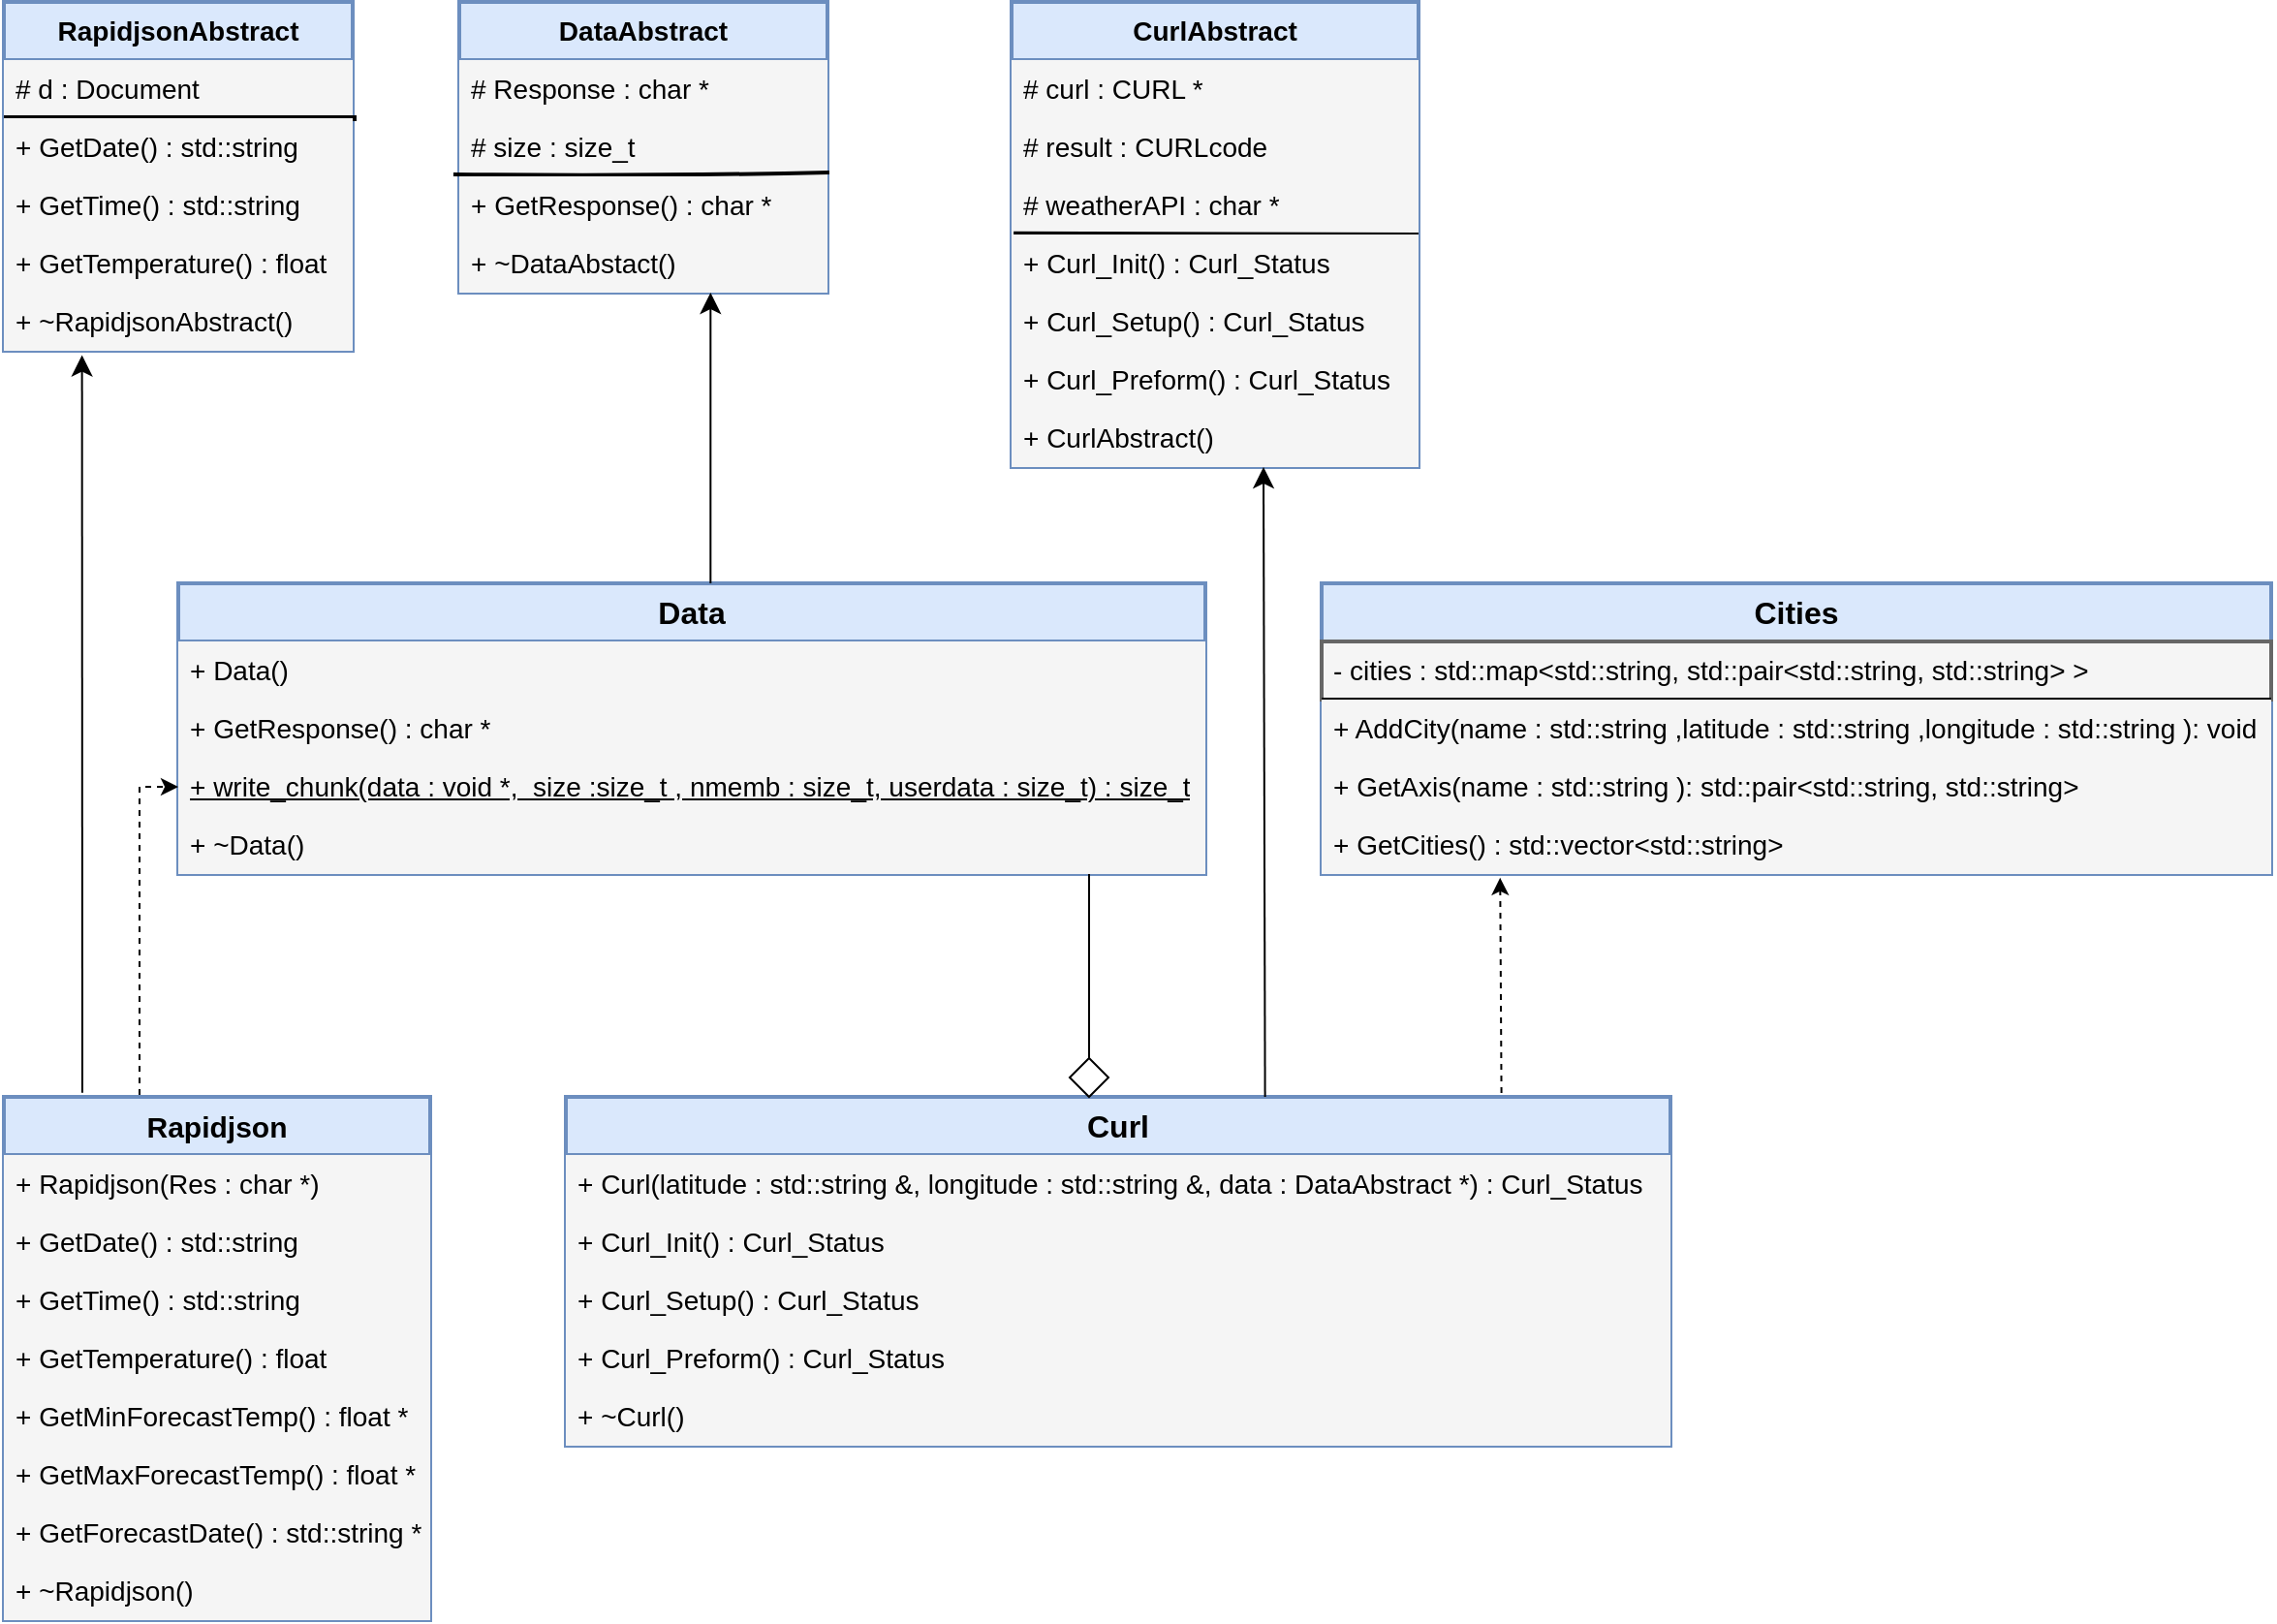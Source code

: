 <mxfile version="24.7.1" type="device">
  <diagram name="Page-1" id="SL3-pKhC1T-OUthzZoxt">
    <mxGraphModel dx="1678" dy="1587" grid="1" gridSize="10" guides="1" tooltips="1" connect="1" arrows="1" fold="1" page="1" pageScale="1" pageWidth="850" pageHeight="1100" math="0" shadow="0">
      <root>
        <mxCell id="0" />
        <mxCell id="1" parent="0" />
        <mxCell id="siNIbU0pzGiGCjO3MmFP-1" value="&lt;b&gt;&lt;font style=&quot;font-size: 15px;&quot;&gt;Rapidjson&lt;/font&gt;&lt;/b&gt;" style="swimlane;fontStyle=0;childLayout=stackLayout;horizontal=1;startSize=30;horizontalStack=0;resizeParent=1;resizeParentMax=0;resizeLast=0;collapsible=1;marginBottom=0;whiteSpace=wrap;html=1;fillColor=#dae8fc;strokeColor=#6c8ebf;strokeWidth=2;" parent="1" vertex="1">
          <mxGeometry y="315" width="220" height="270" as="geometry" />
        </mxCell>
        <mxCell id="siNIbU0pzGiGCjO3MmFP-2" value="+&amp;nbsp;Rapidjson(Res : char *)" style="text;strokeColor=none;fillColor=#f5f5f5;align=left;verticalAlign=middle;spacingLeft=4;spacingRight=4;overflow=hidden;points=[[0,0.5],[1,0.5]];portConstraint=eastwest;rotatable=0;whiteSpace=wrap;html=1;fontColor=#000000;fontSize=14;strokeWidth=2;" parent="siNIbU0pzGiGCjO3MmFP-1" vertex="1">
          <mxGeometry y="30" width="220" height="30" as="geometry" />
        </mxCell>
        <mxCell id="siNIbU0pzGiGCjO3MmFP-26" value="+ GetDate() : std::string" style="text;strokeColor=none;fillColor=#f5f5f5;align=left;verticalAlign=middle;spacingLeft=4;spacingRight=4;overflow=hidden;points=[[0,0.5],[1,0.5]];portConstraint=eastwest;rotatable=0;whiteSpace=wrap;html=1;fontColor=#000000;fontSize=14;strokeWidth=2;" parent="siNIbU0pzGiGCjO3MmFP-1" vertex="1">
          <mxGeometry y="60" width="220" height="30" as="geometry" />
        </mxCell>
        <mxCell id="siNIbU0pzGiGCjO3MmFP-25" value="+&amp;nbsp;GetTime() : std::string" style="text;strokeColor=none;fillColor=#f5f5f5;align=left;verticalAlign=middle;spacingLeft=4;spacingRight=4;overflow=hidden;points=[[0,0.5],[1,0.5]];portConstraint=eastwest;rotatable=0;whiteSpace=wrap;html=1;fontColor=#000000;fontSize=14;strokeWidth=2;" parent="siNIbU0pzGiGCjO3MmFP-1" vertex="1">
          <mxGeometry y="90" width="220" height="30" as="geometry" />
        </mxCell>
        <mxCell id="siNIbU0pzGiGCjO3MmFP-24" value="+&amp;nbsp;GetTemperature() : float" style="text;strokeColor=none;fillColor=#f5f5f5;align=left;verticalAlign=middle;spacingLeft=4;spacingRight=4;overflow=hidden;points=[[0,0.5],[1,0.5]];portConstraint=eastwest;rotatable=0;whiteSpace=wrap;html=1;fontColor=#000000;fontSize=14;strokeWidth=2;" parent="siNIbU0pzGiGCjO3MmFP-1" vertex="1">
          <mxGeometry y="120" width="220" height="30" as="geometry" />
        </mxCell>
        <mxCell id="siNIbU0pzGiGCjO3MmFP-23" value="+&amp;nbsp;GetMinForecastTemp() : float *" style="text;strokeColor=none;fillColor=#f5f5f5;align=left;verticalAlign=middle;spacingLeft=4;spacingRight=4;overflow=hidden;points=[[0,0.5],[1,0.5]];portConstraint=eastwest;rotatable=0;whiteSpace=wrap;html=1;fontColor=#000000;fontSize=14;strokeWidth=2;" parent="siNIbU0pzGiGCjO3MmFP-1" vertex="1">
          <mxGeometry y="150" width="220" height="30" as="geometry" />
        </mxCell>
        <mxCell id="siNIbU0pzGiGCjO3MmFP-22" value="+&amp;nbsp;GetMaxForecastTemp() : float *" style="text;strokeColor=none;fillColor=#f5f5f5;align=left;verticalAlign=middle;spacingLeft=4;spacingRight=4;overflow=hidden;points=[[0,0.5],[1,0.5]];portConstraint=eastwest;rotatable=0;whiteSpace=wrap;html=1;fontColor=#000000;fontSize=14;strokeWidth=2;" parent="siNIbU0pzGiGCjO3MmFP-1" vertex="1">
          <mxGeometry y="180" width="220" height="30" as="geometry" />
        </mxCell>
        <mxCell id="siNIbU0pzGiGCjO3MmFP-3" value="+&amp;nbsp;GetForecastDate() : std::string *" style="text;strokeColor=none;fillColor=#f5f5f5;align=left;verticalAlign=middle;spacingLeft=4;spacingRight=4;overflow=hidden;points=[[0,0.5],[1,0.5]];portConstraint=eastwest;rotatable=0;whiteSpace=wrap;html=1;fontColor=#000000;fontSize=14;strokeWidth=2;" parent="siNIbU0pzGiGCjO3MmFP-1" vertex="1">
          <mxGeometry y="210" width="220" height="30" as="geometry" />
        </mxCell>
        <mxCell id="rOurJ3ajMvRwLRT5k5jZ-22" value="+ ~Rapidjson()" style="text;strokeColor=none;fillColor=#f5f5f5;align=left;verticalAlign=middle;spacingLeft=4;spacingRight=4;overflow=hidden;points=[[0,0.5],[1,0.5]];portConstraint=eastwest;rotatable=0;whiteSpace=wrap;html=1;fontColor=#000000;fontSize=14;strokeWidth=2;" parent="siNIbU0pzGiGCjO3MmFP-1" vertex="1">
          <mxGeometry y="240" width="220" height="30" as="geometry" />
        </mxCell>
        <mxCell id="siNIbU0pzGiGCjO3MmFP-5" value="&lt;font size=&quot;1&quot; style=&quot;&quot;&gt;&lt;b style=&quot;font-size: 16px;&quot;&gt;Curl&lt;/b&gt;&lt;/font&gt;" style="swimlane;fontStyle=0;childLayout=stackLayout;horizontal=1;startSize=30;horizontalStack=0;resizeParent=1;resizeParentMax=0;resizeLast=0;collapsible=1;marginBottom=0;whiteSpace=wrap;html=1;fillColor=#dae8fc;strokeColor=#6c8ebf;strokeWidth=2;" parent="1" vertex="1">
          <mxGeometry x="290" y="315" width="570" height="180" as="geometry" />
        </mxCell>
        <mxCell id="siNIbU0pzGiGCjO3MmFP-17" value="+ Curl(latitude : std::string &amp;amp;, longitude : std::string &amp;amp;, data : DataAbstract *) :&amp;nbsp;Curl_Status" style="text;strokeColor=none;fillColor=#f5f5f5;align=left;verticalAlign=middle;spacingLeft=4;spacingRight=4;overflow=hidden;points=[[0,0.5],[1,0.5]];portConstraint=eastwest;rotatable=0;whiteSpace=wrap;html=1;fontColor=#000000;fontSize=14;strokeWidth=2;" parent="siNIbU0pzGiGCjO3MmFP-5" vertex="1">
          <mxGeometry y="30" width="570" height="30" as="geometry" />
        </mxCell>
        <mxCell id="siNIbU0pzGiGCjO3MmFP-16" value="+ Curl_Init() : Curl_Status" style="text;strokeColor=none;fillColor=#f5f5f5;align=left;verticalAlign=middle;spacingLeft=4;spacingRight=4;overflow=hidden;points=[[0,0.5],[1,0.5]];portConstraint=eastwest;rotatable=0;whiteSpace=wrap;html=1;fontColor=#000000;fontSize=14;strokeWidth=2;" parent="siNIbU0pzGiGCjO3MmFP-5" vertex="1">
          <mxGeometry y="60" width="570" height="30" as="geometry" />
        </mxCell>
        <mxCell id="siNIbU0pzGiGCjO3MmFP-18" value="+ Curl_Setup() : Curl_Status" style="text;strokeColor=none;fillColor=#f5f5f5;align=left;verticalAlign=middle;spacingLeft=4;spacingRight=4;overflow=hidden;points=[[0,0.5],[1,0.5]];portConstraint=eastwest;rotatable=0;whiteSpace=wrap;html=1;fontColor=#000000;fontSize=14;strokeWidth=2;" parent="siNIbU0pzGiGCjO3MmFP-5" vertex="1">
          <mxGeometry y="90" width="570" height="30" as="geometry" />
        </mxCell>
        <mxCell id="siNIbU0pzGiGCjO3MmFP-19" value="+ Curl_Preform() : Curl_Status&amp;nbsp;" style="text;strokeColor=none;fillColor=#f5f5f5;align=left;verticalAlign=middle;spacingLeft=4;spacingRight=4;overflow=hidden;points=[[0,0.5],[1,0.5]];portConstraint=eastwest;rotatable=0;whiteSpace=wrap;html=1;fontColor=#000000;fontSize=14;strokeWidth=2;" parent="siNIbU0pzGiGCjO3MmFP-5" vertex="1">
          <mxGeometry y="120" width="570" height="30" as="geometry" />
        </mxCell>
        <mxCell id="siNIbU0pzGiGCjO3MmFP-20" value="+ ~Curl()" style="text;strokeColor=none;fillColor=#f5f5f5;align=left;verticalAlign=middle;spacingLeft=4;spacingRight=4;overflow=hidden;points=[[0,0.5],[1,0.5]];portConstraint=eastwest;rotatable=0;whiteSpace=wrap;html=1;fontColor=#000000;fontSize=14;strokeWidth=2;" parent="siNIbU0pzGiGCjO3MmFP-5" vertex="1">
          <mxGeometry y="150" width="570" height="30" as="geometry" />
        </mxCell>
        <mxCell id="siNIbU0pzGiGCjO3MmFP-9" value="&lt;font style=&quot;font-size: 16px;&quot;&gt;&lt;b&gt;Data&lt;/b&gt;&lt;/font&gt;" style="swimlane;fontStyle=0;childLayout=stackLayout;horizontal=1;startSize=30;horizontalStack=0;resizeParent=1;resizeParentMax=0;resizeLast=0;collapsible=1;marginBottom=0;whiteSpace=wrap;html=1;fillColor=#dae8fc;strokeColor=#6c8ebf;strokeWidth=2;" parent="1" vertex="1">
          <mxGeometry x="90" y="50" width="530" height="150" as="geometry" />
        </mxCell>
        <mxCell id="siNIbU0pzGiGCjO3MmFP-12" value="+ Data()" style="text;strokeColor=none;fillColor=#f5f5f5;align=left;verticalAlign=middle;spacingLeft=4;spacingRight=4;overflow=hidden;points=[[0,0.5],[1,0.5]];portConstraint=eastwest;rotatable=0;whiteSpace=wrap;html=1;fontColor=#000000;fontSize=14;strokeWidth=2;" parent="siNIbU0pzGiGCjO3MmFP-9" vertex="1">
          <mxGeometry y="30" width="530" height="30" as="geometry" />
        </mxCell>
        <mxCell id="siNIbU0pzGiGCjO3MmFP-13" value="+&amp;nbsp;GetResponse() : char *" style="text;strokeColor=none;fillColor=#f5f5f5;align=left;verticalAlign=middle;spacingLeft=4;spacingRight=4;overflow=hidden;points=[[0,0.5],[1,0.5]];portConstraint=eastwest;rotatable=0;whiteSpace=wrap;html=1;fontColor=#000000;fontSize=14;strokeWidth=2;" parent="siNIbU0pzGiGCjO3MmFP-9" vertex="1">
          <mxGeometry y="60" width="530" height="30" as="geometry" />
        </mxCell>
        <mxCell id="siNIbU0pzGiGCjO3MmFP-14" value="&lt;u style=&quot;font-size: 14px;&quot;&gt;+ write_chunk(data : void *,&amp;nbsp; size :size_t , nmemb : size_t, userdata : size_t) :&amp;nbsp;size_t&lt;/u&gt;" style="text;strokeColor=none;fillColor=#f5f5f5;align=left;verticalAlign=middle;spacingLeft=4;spacingRight=4;overflow=hidden;points=[[0,0.5],[1,0.5]];portConstraint=eastwest;rotatable=0;whiteSpace=wrap;html=1;fontColor=#000000;fontSize=14;strokeWidth=2;" parent="siNIbU0pzGiGCjO3MmFP-9" vertex="1">
          <mxGeometry y="90" width="530" height="30" as="geometry" />
        </mxCell>
        <mxCell id="siNIbU0pzGiGCjO3MmFP-15" value="+ ~Data()" style="text;strokeColor=none;fillColor=#f5f5f5;align=left;verticalAlign=middle;spacingLeft=4;spacingRight=4;overflow=hidden;points=[[0,0.5],[1,0.5]];portConstraint=eastwest;rotatable=0;whiteSpace=wrap;html=1;fontColor=#000000;fontSize=14;strokeWidth=2;" parent="siNIbU0pzGiGCjO3MmFP-9" vertex="1">
          <mxGeometry y="120" width="530" height="30" as="geometry" />
        </mxCell>
        <mxCell id="siNIbU0pzGiGCjO3MmFP-27" value="" style="endArrow=none;html=1;rounded=0;exitX=0.5;exitY=0;exitDx=0;exitDy=0;" parent="1" source="siNIbU0pzGiGCjO3MmFP-28" edge="1">
          <mxGeometry width="50" height="50" relative="1" as="geometry">
            <mxPoint x="760" y="280" as="sourcePoint" />
            <mxPoint x="560" y="200" as="targetPoint" />
            <Array as="points" />
          </mxGeometry>
        </mxCell>
        <mxCell id="siNIbU0pzGiGCjO3MmFP-28" value="" style="rhombus;whiteSpace=wrap;html=1;" parent="1" vertex="1">
          <mxGeometry x="550" y="295" width="20" height="20" as="geometry" />
        </mxCell>
        <mxCell id="siNIbU0pzGiGCjO3MmFP-30" value="" style="endArrow=classic;html=1;rounded=0;entryX=0;entryY=0.5;entryDx=0;entryDy=0;dashed=1;" parent="1" target="siNIbU0pzGiGCjO3MmFP-14" edge="1">
          <mxGeometry width="50" height="50" relative="1" as="geometry">
            <mxPoint x="70" y="314" as="sourcePoint" />
            <mxPoint x="130" y="200" as="targetPoint" />
            <Array as="points">
              <mxPoint x="70" y="155" />
            </Array>
          </mxGeometry>
        </mxCell>
        <mxCell id="rOurJ3ajMvRwLRT5k5jZ-1" value="&lt;b&gt;&lt;font style=&quot;font-size: 14px;&quot;&gt;DataAbstract&lt;/font&gt;&lt;/b&gt;" style="swimlane;fontStyle=0;childLayout=stackLayout;horizontal=1;startSize=30;horizontalStack=0;resizeParent=1;resizeParentMax=0;resizeLast=0;collapsible=1;marginBottom=0;whiteSpace=wrap;html=1;fillColor=#dae8fc;strokeColor=#6c8ebf;strokeWidth=2;" parent="1" vertex="1">
          <mxGeometry x="235" y="-250" width="190" height="150" as="geometry" />
        </mxCell>
        <mxCell id="rOurJ3ajMvRwLRT5k5jZ-19" value="&lt;div style=&quot;font-size: 14px;&quot;&gt;# Response : char *&lt;/div&gt;" style="text;strokeColor=none;fillColor=#f5f5f5;align=left;verticalAlign=middle;spacingLeft=4;spacingRight=4;overflow=hidden;points=[[0,0.5],[1,0.5]];portConstraint=eastwest;rotatable=0;whiteSpace=wrap;html=1;fontColor=#000000;fontSize=14;strokeWidth=2;" parent="rOurJ3ajMvRwLRT5k5jZ-1" vertex="1">
          <mxGeometry y="30" width="190" height="30" as="geometry" />
        </mxCell>
        <mxCell id="rOurJ3ajMvRwLRT5k5jZ-20" value="# size : size_t" style="text;strokeColor=none;fillColor=#f5f5f5;align=left;verticalAlign=middle;spacingLeft=4;spacingRight=4;overflow=hidden;points=[[0,0.5],[1,0.5]];portConstraint=eastwest;rotatable=0;whiteSpace=wrap;html=1;fontColor=#000000;fontSize=14;strokeWidth=2;" parent="rOurJ3ajMvRwLRT5k5jZ-1" vertex="1">
          <mxGeometry y="60" width="190" height="30" as="geometry" />
        </mxCell>
        <mxCell id="rOurJ3ajMvRwLRT5k5jZ-35" value="" style="endArrow=none;html=1;rounded=0;fontSize=12;startSize=8;endSize=8;curved=1;exitX=-0.016;exitY=0.967;exitDx=0;exitDy=0;exitPerimeter=0;strokeWidth=2;entryX=1.005;entryY=-0.067;entryDx=0;entryDy=0;entryPerimeter=0;" parent="rOurJ3ajMvRwLRT5k5jZ-1" source="rOurJ3ajMvRwLRT5k5jZ-20" target="rOurJ3ajMvRwLRT5k5jZ-17" edge="1">
          <mxGeometry width="50" height="50" relative="1" as="geometry">
            <mxPoint x="50" y="89" as="sourcePoint" />
            <mxPoint x="190" y="91" as="targetPoint" />
            <Array as="points">
              <mxPoint x="100" y="90" />
            </Array>
          </mxGeometry>
        </mxCell>
        <mxCell id="rOurJ3ajMvRwLRT5k5jZ-17" value="+&amp;nbsp;GetResponse() : char *" style="text;strokeColor=none;fillColor=#f5f5f5;align=left;verticalAlign=middle;spacingLeft=4;spacingRight=4;overflow=hidden;points=[[0,0.5],[1,0.5]];portConstraint=eastwest;rotatable=0;whiteSpace=wrap;html=1;fontColor=#000000;fontSize=14;strokeWidth=2;" parent="rOurJ3ajMvRwLRT5k5jZ-1" vertex="1">
          <mxGeometry y="90" width="190" height="30" as="geometry" />
        </mxCell>
        <mxCell id="rOurJ3ajMvRwLRT5k5jZ-18" value="+ ~DataAbstact()" style="text;strokeColor=none;fillColor=#f5f5f5;align=left;verticalAlign=middle;spacingLeft=4;spacingRight=4;overflow=hidden;points=[[0,0.5],[1,0.5]];portConstraint=eastwest;rotatable=0;whiteSpace=wrap;html=1;fontColor=#000000;fontSize=14;strokeWidth=2;" parent="rOurJ3ajMvRwLRT5k5jZ-1" vertex="1">
          <mxGeometry y="120" width="190" height="30" as="geometry" />
        </mxCell>
        <mxCell id="rOurJ3ajMvRwLRT5k5jZ-5" value="&lt;b&gt;&lt;font style=&quot;font-size: 14px;&quot;&gt;RapidjsonAbstract&lt;/font&gt;&lt;/b&gt;" style="swimlane;fontStyle=0;childLayout=stackLayout;horizontal=1;startSize=30;horizontalStack=0;resizeParent=1;resizeParentMax=0;resizeLast=0;collapsible=1;marginBottom=0;whiteSpace=wrap;html=1;fillColor=#dae8fc;strokeColor=#6c8ebf;strokeWidth=2;" parent="1" vertex="1">
          <mxGeometry y="-250" width="180" height="180" as="geometry" />
        </mxCell>
        <mxCell id="rOurJ3ajMvRwLRT5k5jZ-16" value="# d : Document" style="text;strokeColor=none;fillColor=#f5f5f5;align=left;verticalAlign=middle;spacingLeft=4;spacingRight=4;overflow=hidden;points=[[0,0.5],[1,0.5]];portConstraint=eastwest;rotatable=0;whiteSpace=wrap;html=1;fontColor=#000000;fontSize=14;strokeWidth=2;" parent="rOurJ3ajMvRwLRT5k5jZ-5" vertex="1">
          <mxGeometry y="30" width="180" height="30" as="geometry" />
        </mxCell>
        <mxCell id="rOurJ3ajMvRwLRT5k5jZ-34" value="" style="endArrow=none;html=1;rounded=0;fontSize=12;startSize=8;endSize=8;curved=0;entryX=1.011;entryY=1;entryDx=0;entryDy=0;entryPerimeter=0;exitX=0;exitY=0;exitDx=0;exitDy=0;exitPerimeter=0;strokeWidth=3;" parent="rOurJ3ajMvRwLRT5k5jZ-5" source="rOurJ3ajMvRwLRT5k5jZ-13" target="rOurJ3ajMvRwLRT5k5jZ-16" edge="1">
          <mxGeometry width="50" height="50" relative="1" as="geometry">
            <mxPoint x="55" y="59" as="sourcePoint" />
            <mxPoint x="125" y="59" as="targetPoint" />
          </mxGeometry>
        </mxCell>
        <mxCell id="rOurJ3ajMvRwLRT5k5jZ-13" value="+ GetDate() : std::string" style="text;strokeColor=none;fillColor=#f5f5f5;align=left;verticalAlign=middle;spacingLeft=4;spacingRight=4;overflow=hidden;points=[[0,0.5],[1,0.5]];portConstraint=eastwest;rotatable=0;whiteSpace=wrap;html=1;fontColor=#000000;fontSize=14;strokeWidth=2;" parent="rOurJ3ajMvRwLRT5k5jZ-5" vertex="1">
          <mxGeometry y="60" width="180" height="30" as="geometry" />
        </mxCell>
        <mxCell id="rOurJ3ajMvRwLRT5k5jZ-14" value="+&amp;nbsp;GetTime() : std::string" style="text;strokeColor=none;fillColor=#f5f5f5;align=left;verticalAlign=middle;spacingLeft=4;spacingRight=4;overflow=hidden;points=[[0,0.5],[1,0.5]];portConstraint=eastwest;rotatable=0;whiteSpace=wrap;html=1;fontColor=#000000;fontSize=14;strokeWidth=2;" parent="rOurJ3ajMvRwLRT5k5jZ-5" vertex="1">
          <mxGeometry y="90" width="180" height="30" as="geometry" />
        </mxCell>
        <mxCell id="rOurJ3ajMvRwLRT5k5jZ-15" value="+&amp;nbsp;GetTemperature() : float" style="text;strokeColor=none;fillColor=#f5f5f5;align=left;verticalAlign=middle;spacingLeft=4;spacingRight=4;overflow=hidden;points=[[0,0.5],[1,0.5]];portConstraint=eastwest;rotatable=0;whiteSpace=wrap;html=1;fontColor=#000000;fontSize=14;strokeWidth=2;" parent="rOurJ3ajMvRwLRT5k5jZ-5" vertex="1">
          <mxGeometry y="120" width="180" height="30" as="geometry" />
        </mxCell>
        <mxCell id="rOurJ3ajMvRwLRT5k5jZ-21" value="+ ~RapidjsonAbstract()" style="text;strokeColor=none;fillColor=#f5f5f5;align=left;verticalAlign=middle;spacingLeft=4;spacingRight=4;overflow=hidden;points=[[0,0.5],[1,0.5]];portConstraint=eastwest;rotatable=0;whiteSpace=wrap;html=1;fontColor=#000000;fontSize=14;strokeWidth=2;" parent="rOurJ3ajMvRwLRT5k5jZ-5" vertex="1">
          <mxGeometry y="150" width="180" height="30" as="geometry" />
        </mxCell>
        <mxCell id="rOurJ3ajMvRwLRT5k5jZ-9" value="&lt;b&gt;&lt;font style=&quot;font-size: 14px;&quot;&gt;CurlAbstract&lt;/font&gt;&lt;/b&gt;" style="swimlane;fontStyle=0;childLayout=stackLayout;horizontal=1;startSize=30;horizontalStack=0;resizeParent=1;resizeParentMax=0;resizeLast=0;collapsible=1;marginBottom=0;whiteSpace=wrap;html=1;fillColor=#dae8fc;strokeColor=#6c8ebf;strokeWidth=2;" parent="1" vertex="1">
          <mxGeometry x="520" y="-250" width="210" height="240" as="geometry" />
        </mxCell>
        <mxCell id="rOurJ3ajMvRwLRT5k5jZ-27" value="# curl : CURL *" style="text;strokeColor=none;fillColor=#f5f5f5;align=left;verticalAlign=middle;spacingLeft=4;spacingRight=4;overflow=hidden;points=[[0,0.5],[1,0.5]];portConstraint=eastwest;rotatable=0;whiteSpace=wrap;html=1;fontColor=#000000;fontSize=14;strokeWidth=2;" parent="rOurJ3ajMvRwLRT5k5jZ-9" vertex="1">
          <mxGeometry y="30" width="210" height="30" as="geometry" />
        </mxCell>
        <mxCell id="rOurJ3ajMvRwLRT5k5jZ-28" value="# result : CURLcode" style="text;strokeColor=none;fillColor=#f5f5f5;align=left;verticalAlign=middle;spacingLeft=4;spacingRight=4;overflow=hidden;points=[[0,0.5],[1,0.5]];portConstraint=eastwest;rotatable=0;whiteSpace=wrap;html=1;fontColor=#000000;fontSize=14;strokeWidth=2;" parent="rOurJ3ajMvRwLRT5k5jZ-9" vertex="1">
          <mxGeometry y="60" width="210" height="30" as="geometry" />
        </mxCell>
        <mxCell id="rOurJ3ajMvRwLRT5k5jZ-29" value="# weatherAPI : char *" style="text;strokeColor=none;fillColor=#f5f5f5;align=left;verticalAlign=middle;spacingLeft=4;spacingRight=4;overflow=hidden;points=[[0,0.5],[1,0.5]];portConstraint=eastwest;rotatable=0;whiteSpace=wrap;html=1;fontColor=#000000;fontSize=14;strokeWidth=2;" parent="rOurJ3ajMvRwLRT5k5jZ-9" vertex="1">
          <mxGeometry y="90" width="210" height="30" as="geometry" />
        </mxCell>
        <mxCell id="rOurJ3ajMvRwLRT5k5jZ-36" value="" style="endArrow=none;html=1;rounded=0;fontSize=12;startSize=8;endSize=8;curved=1;exitX=0.005;exitY=-0.022;exitDx=0;exitDy=0;exitPerimeter=0;strokeWidth=2;" parent="rOurJ3ajMvRwLRT5k5jZ-9" source="rOurJ3ajMvRwLRT5k5jZ-23" edge="1">
          <mxGeometry width="50" height="50" relative="1" as="geometry">
            <mxPoint x="60" y="120" as="sourcePoint" />
            <mxPoint x="210" y="120" as="targetPoint" />
          </mxGeometry>
        </mxCell>
        <mxCell id="rOurJ3ajMvRwLRT5k5jZ-23" value="+ Curl_Init() : Curl_Status" style="text;strokeColor=none;fillColor=#f5f5f5;align=left;verticalAlign=middle;spacingLeft=4;spacingRight=4;overflow=hidden;points=[[0,0.5],[1,0.5]];portConstraint=eastwest;rotatable=0;whiteSpace=wrap;html=1;fontColor=#000000;fontSize=14;strokeWidth=2;" parent="rOurJ3ajMvRwLRT5k5jZ-9" vertex="1">
          <mxGeometry y="120" width="210" height="30" as="geometry" />
        </mxCell>
        <mxCell id="rOurJ3ajMvRwLRT5k5jZ-24" value="+ Curl_Setup() : Curl_Status" style="text;strokeColor=none;fillColor=#f5f5f5;align=left;verticalAlign=middle;spacingLeft=4;spacingRight=4;overflow=hidden;points=[[0,0.5],[1,0.5]];portConstraint=eastwest;rotatable=0;whiteSpace=wrap;html=1;fontColor=#000000;fontSize=14;strokeWidth=2;" parent="rOurJ3ajMvRwLRT5k5jZ-9" vertex="1">
          <mxGeometry y="150" width="210" height="30" as="geometry" />
        </mxCell>
        <mxCell id="rOurJ3ajMvRwLRT5k5jZ-25" value="+ Curl_Preform() : Curl_Status&amp;nbsp;" style="text;strokeColor=none;fillColor=#f5f5f5;align=left;verticalAlign=middle;spacingLeft=4;spacingRight=4;overflow=hidden;points=[[0,0.5],[1,0.5]];portConstraint=eastwest;rotatable=0;whiteSpace=wrap;html=1;fontColor=#000000;fontSize=14;strokeWidth=2;" parent="rOurJ3ajMvRwLRT5k5jZ-9" vertex="1">
          <mxGeometry y="180" width="210" height="30" as="geometry" />
        </mxCell>
        <mxCell id="rOurJ3ajMvRwLRT5k5jZ-26" value="+&amp;nbsp;CurlAbstract()" style="text;strokeColor=none;fillColor=#f5f5f5;align=left;verticalAlign=middle;spacingLeft=4;spacingRight=4;overflow=hidden;points=[[0,0.5],[1,0.5]];portConstraint=eastwest;rotatable=0;whiteSpace=wrap;html=1;fontColor=#000000;fontSize=14;strokeWidth=2;" parent="rOurJ3ajMvRwLRT5k5jZ-9" vertex="1">
          <mxGeometry y="210" width="210" height="30" as="geometry" />
        </mxCell>
        <mxCell id="rOurJ3ajMvRwLRT5k5jZ-31" value="" style="endArrow=classic;html=1;rounded=0;fontSize=12;startSize=8;endSize=8;curved=1;exitX=0.633;exitY=0;exitDx=0;exitDy=0;exitPerimeter=0;" parent="1" source="siNIbU0pzGiGCjO3MmFP-5" edge="1">
          <mxGeometry width="50" height="50" relative="1" as="geometry">
            <mxPoint x="730" y="313" as="sourcePoint" />
            <mxPoint x="650" y="-10" as="targetPoint" />
          </mxGeometry>
        </mxCell>
        <mxCell id="rOurJ3ajMvRwLRT5k5jZ-32" value="" style="endArrow=classic;html=1;rounded=0;fontSize=12;startSize=8;endSize=8;curved=1;" parent="1" edge="1">
          <mxGeometry width="50" height="50" relative="1" as="geometry">
            <mxPoint x="364.66" y="50" as="sourcePoint" />
            <mxPoint x="364.66" y="-100" as="targetPoint" />
          </mxGeometry>
        </mxCell>
        <mxCell id="rOurJ3ajMvRwLRT5k5jZ-33" value="" style="endArrow=classic;html=1;rounded=0;fontSize=12;startSize=8;endSize=8;curved=1;entryX=0.224;entryY=1.076;entryDx=0;entryDy=0;entryPerimeter=0;exitX=0.184;exitY=-0.008;exitDx=0;exitDy=0;exitPerimeter=0;" parent="1" source="siNIbU0pzGiGCjO3MmFP-1" target="rOurJ3ajMvRwLRT5k5jZ-21" edge="1">
          <mxGeometry width="50" height="50" relative="1" as="geometry">
            <mxPoint x="40" y="310" as="sourcePoint" />
            <mxPoint x="80" y="-70" as="targetPoint" />
          </mxGeometry>
        </mxCell>
        <mxCell id="MwHS2W_Qqp0i6mNb5_Eq-3" value="&lt;font style=&quot;font-size: 16px;&quot;&gt;&lt;b&gt;Cities&lt;/b&gt;&lt;/font&gt;" style="swimlane;fontStyle=0;childLayout=stackLayout;horizontal=1;startSize=30;horizontalStack=0;resizeParent=1;resizeParentMax=0;resizeLast=0;collapsible=1;marginBottom=0;whiteSpace=wrap;html=1;fillColor=#dae8fc;strokeColor=#6c8ebf;strokeWidth=2;" parent="1" vertex="1">
          <mxGeometry x="680" y="50" width="490" height="150" as="geometry" />
        </mxCell>
        <mxCell id="MwHS2W_Qqp0i6mNb5_Eq-7" value="- cities : std::map&amp;lt;std::string, std::pair&amp;lt;std::string, std::string&amp;gt; &amp;gt;&amp;nbsp;" style="text;strokeColor=#666666;fillColor=#f5f5f5;align=left;verticalAlign=middle;spacingLeft=4;spacingRight=4;overflow=hidden;points=[[0,0.5],[1,0.5]];portConstraint=eastwest;rotatable=0;whiteSpace=wrap;html=1;fontSize=14;fontColor=#000000;strokeWidth=2;" parent="MwHS2W_Qqp0i6mNb5_Eq-3" vertex="1">
          <mxGeometry y="30" width="490" height="30" as="geometry" />
        </mxCell>
        <mxCell id="MwHS2W_Qqp0i6mNb5_Eq-8" value="" style="endArrow=none;html=1;rounded=0;strokeWidth=2;fillColor=#f5f5f5;strokeColor=default;fontColor=#000000;" parent="MwHS2W_Qqp0i6mNb5_Eq-3" edge="1">
          <mxGeometry width="50" height="50" relative="1" as="geometry">
            <mxPoint y="60" as="sourcePoint" />
            <mxPoint x="490" y="60" as="targetPoint" />
          </mxGeometry>
        </mxCell>
        <mxCell id="MwHS2W_Qqp0i6mNb5_Eq-4" value="+ AddCity(name : std::string&amp;nbsp;,latitude : std::string&amp;nbsp;,longitude : std::string&amp;nbsp;): void" style="text;strokeColor=none;fillColor=#f5f5f5;align=left;verticalAlign=middle;spacingLeft=4;spacingRight=4;overflow=hidden;points=[[0,0.5],[1,0.5]];portConstraint=eastwest;rotatable=0;whiteSpace=wrap;html=1;fontSize=14;fontColor=#000000;strokeWidth=2;" parent="MwHS2W_Qqp0i6mNb5_Eq-3" vertex="1">
          <mxGeometry y="60" width="490" height="30" as="geometry" />
        </mxCell>
        <mxCell id="MwHS2W_Qqp0i6mNb5_Eq-5" value="+ GetAxis(name : std::string&amp;nbsp;): std::pair&amp;lt;std::string, std::string&amp;gt;&amp;nbsp;" style="text;strokeColor=none;fillColor=#f5f5f5;align=left;verticalAlign=middle;spacingLeft=4;spacingRight=4;overflow=hidden;points=[[0,0.5],[1,0.5]];portConstraint=eastwest;rotatable=0;whiteSpace=wrap;html=1;fontSize=14;fontColor=#000000;strokeWidth=2;" parent="MwHS2W_Qqp0i6mNb5_Eq-3" vertex="1">
          <mxGeometry y="90" width="490" height="30" as="geometry" />
        </mxCell>
        <mxCell id="MwHS2W_Qqp0i6mNb5_Eq-6" value="+ GetCities() : std::vector&amp;lt;std::string&amp;gt;&amp;nbsp;" style="text;strokeColor=none;fillColor=#f5f5f5;align=left;verticalAlign=middle;spacingLeft=4;spacingRight=4;overflow=hidden;points=[[0,0.5],[1,0.5]];portConstraint=eastwest;rotatable=0;whiteSpace=wrap;html=1;fontSize=14;fontColor=#000000;strokeWidth=2;" parent="MwHS2W_Qqp0i6mNb5_Eq-3" vertex="1">
          <mxGeometry y="120" width="490" height="30" as="geometry" />
        </mxCell>
        <mxCell id="MwHS2W_Qqp0i6mNb5_Eq-9" value="" style="endArrow=classic;html=1;rounded=0;entryX=0.188;entryY=1.064;entryDx=0;entryDy=0;entryPerimeter=0;exitX=0.847;exitY=-0.011;exitDx=0;exitDy=0;exitPerimeter=0;dashed=1;" parent="1" source="siNIbU0pzGiGCjO3MmFP-5" target="MwHS2W_Qqp0i6mNb5_Eq-6" edge="1">
          <mxGeometry width="50" height="50" relative="1" as="geometry">
            <mxPoint x="849" y="315" as="sourcePoint" />
            <mxPoint x="849" y="255" as="targetPoint" />
          </mxGeometry>
        </mxCell>
      </root>
    </mxGraphModel>
  </diagram>
</mxfile>
